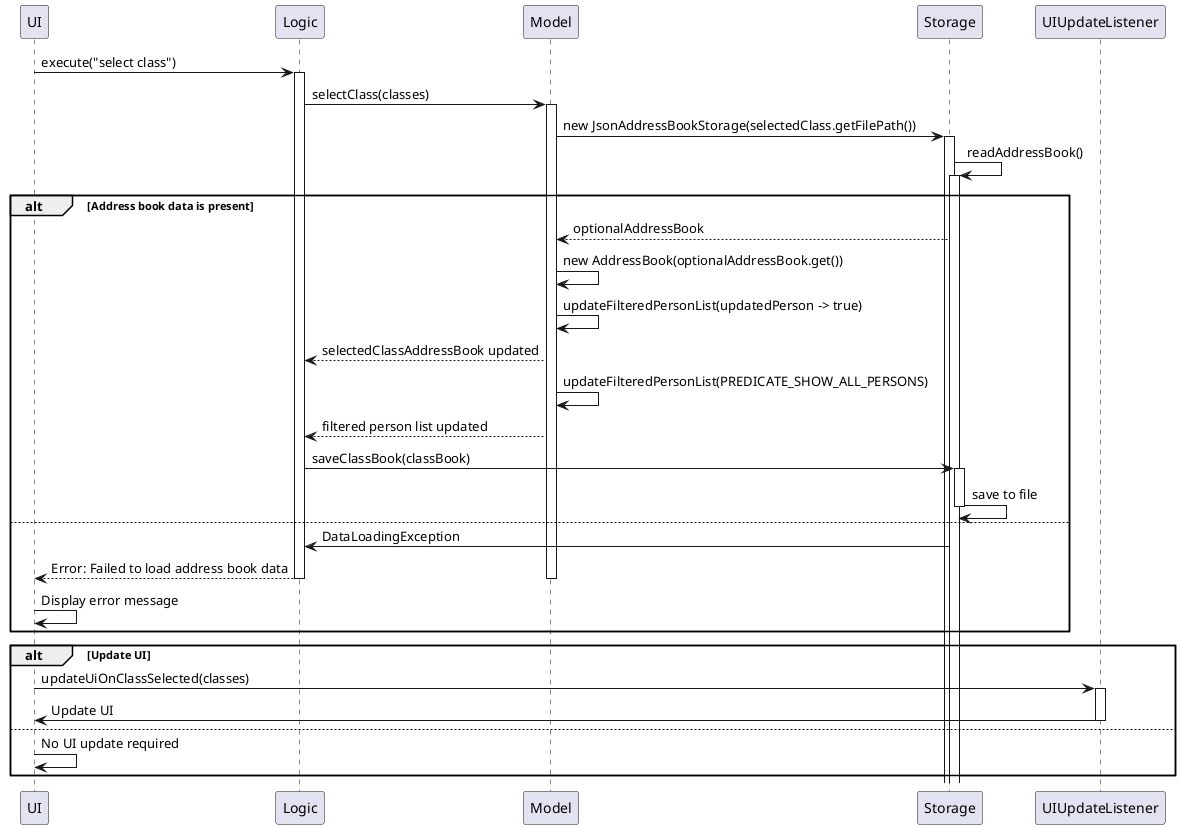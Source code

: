 @startuml
UI -> Logic : execute("select class")
activate Logic

Logic -> Model : selectClass(classes)
activate Model

Model -> Storage : new JsonAddressBookStorage(selectedClass.getFilePath())
activate Storage
Storage -> Storage : readAddressBook()
activate Storage

alt Address book data is present
    Storage --> Model : optionalAddressBook
    Model -> Model : new AddressBook(optionalAddressBook.get())
    Model -> Model : updateFilteredPersonList(updatedPerson -> true)
    Model --> Logic : selectedClassAddressBook updated

    Model -> Model : updateFilteredPersonList(PREDICATE_SHOW_ALL_PERSONS)
    Model --> Logic : filtered person list updated

    Logic -> Storage : saveClassBook(classBook)
    activate Storage
    Storage -> Storage : save to file
    deactivate Storage
else
    Storage -> Logic : DataLoadingException
    Logic --> UI : Error: Failed to load address book data
    deactivate Model
    deactivate Logic
    UI -> UI : Display error message
end

deactivate Model
deactivate Logic

alt Update UI
    UI -> UIUpdateListener : updateUiOnClassSelected(classes)
    activate UIUpdateListener
    UIUpdateListener -> UI : Update UI
    deactivate UIUpdateListener
else
    UI -> UI : No UI update required
end
@enduml